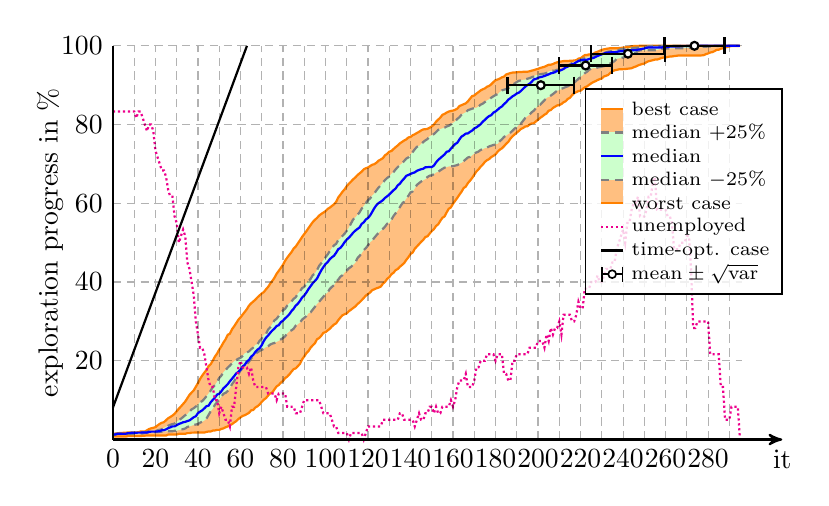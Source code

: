 \begin{tikzpicture}[thick]


% plot data, scaled to 8cm
\begin{scope}[yscale=0.05, xscale=0.027]
\draw[draw=orange, fill=orange!50] (0.00, 0.74) -- (1.00, 0.76) -- (2.00, 0.76) -- (3.00, 0.76) -- (4.00, 0.76) -- (5.00, 0.76) -- (6.00, 0.76) -- (7.00, 0.87) -- (8.00, 0.87) -- (9.00, 0.87) -- (10.00, 0.87) -- (11.00, 0.87) -- (12.00, 0.87) -- (13.00, 0.87) -- (14.00, 0.98) -- (15.00, 0.98) -- (16.00, 1.03) -- (17.00, 1.03) -- (18.00, 1.03) -- (19.00, 1.03) -- (20.00, 1.03) -- (21.00, 1.03) -- (22.00, 1.03) -- (23.00, 1.03) -- (24.00, 1.03) -- (25.00, 1.03) -- (26.00, 1.27) -- (27.00, 1.29) -- (28.00, 1.29) -- (29.00, 1.29) -- (30.00, 1.29) -- (31.00, 1.45) -- (32.00, 1.45) -- (33.00, 1.45) -- (34.00, 1.45) -- (35.00, 1.63) -- (36.00, 1.63) -- (37.00, 1.76) -- (38.00, 1.76) -- (39.00, 1.78) -- (40.00, 1.78) -- (41.00, 1.78) -- (42.00, 1.78) -- (43.00, 1.78) -- (44.00, 1.94) -- (45.00, 2.05) -- (46.00, 2.05) -- (47.00, 2.27) -- (48.00, 2.32) -- (49.00, 2.45) -- (50.00, 2.45) -- (51.00, 2.70) -- (52.00, 2.83) -- (53.00, 3.12) -- (54.00, 3.32) -- (55.00, 3.68) -- (56.00, 3.90) -- (57.00, 4.33) -- (58.00, 4.66) -- (59.00, 5.20) -- (60.00, 5.62) -- (61.00, 6.00) -- (62.00, 6.18) -- (63.00, 6.47) -- (64.00, 6.78) -- (65.00, 7.40) -- (66.00, 7.51) -- (67.00, 8.14) -- (68.00, 8.45) -- (69.00, 8.92) -- (70.00, 9.57) -- (71.00, 10.12) -- (72.00, 10.52) -- (73.00, 11.17) -- (74.00, 11.73) -- (75.00, 11.95) -- (76.00, 12.75) -- (77.00, 13.49) -- (78.00, 13.85) -- (79.00, 14.47) -- (80.00, 14.87) -- (81.00, 15.59) -- (82.00, 15.99) -- (83.00, 16.54) -- (84.00, 17.24) -- (85.00, 17.88) -- (86.00, 18.08) -- (87.00, 18.64) -- (88.00, 19.24) -- (89.00, 20.36) -- (90.00, 21.11) -- (91.00, 21.94) -- (92.00, 22.47) -- (93.00, 23.34) -- (94.00, 23.92) -- (95.00, 24.44) -- (96.00, 25.46) -- (97.00, 25.77) -- (98.00, 26.35) -- (99.00, 27.11) -- (100.00, 27.27) -- (101.00, 27.71) -- (102.00, 28.14) -- (103.00, 28.70) -- (104.00, 29.21) -- (105.00, 29.52) -- (106.00, 30.30) -- (107.00, 30.97) -- (108.00, 31.57) -- (109.00, 31.84) -- (110.00, 32.04) -- (111.00, 32.60) -- (112.00, 32.98) -- (113.00, 33.40) -- (114.00, 33.78) -- (115.00, 34.38) -- (116.00, 34.83) -- (117.00, 35.38) -- (118.00, 35.96) -- (119.00, 36.57) -- (120.00, 36.95) -- (121.00, 37.37) -- (122.00, 37.95) -- (123.00, 38.17) -- (124.00, 38.42) -- (125.00, 38.60) -- (126.00, 38.84) -- (127.00, 39.58) -- (128.00, 40.04) -- (129.00, 40.80) -- (130.00, 41.23) -- (131.00, 41.98) -- (132.00, 42.36) -- (133.00, 43.03) -- (134.00, 43.32) -- (135.00, 43.88) -- (136.00, 44.33) -- (137.00, 44.82) -- (138.00, 45.62) -- (139.00, 46.31) -- (140.00, 47.13) -- (141.00, 47.49) -- (142.00, 48.45) -- (143.00, 49.03) -- (144.00, 49.61) -- (145.00, 50.21) -- (146.00, 50.72) -- (147.00, 51.44) -- (148.00, 51.62) -- (149.00, 52.31) -- (150.00, 52.95) -- (151.00, 53.44) -- (152.00, 54.23) -- (153.00, 54.65) -- (154.00, 55.52) -- (155.00, 56.32) -- (156.00, 56.66) -- (157.00, 57.68) -- (158.00, 58.62) -- (159.00, 58.97) -- (160.00, 59.89) -- (161.00, 60.65) -- (162.00, 61.36) -- (163.00, 62.19) -- (164.00, 62.94) -- (165.00, 63.88) -- (166.00, 64.24) -- (167.00, 65.13) -- (168.00, 65.75) -- (169.00, 66.44) -- (170.00, 67.27) -- (171.00, 68.09) -- (172.00, 68.61) -- (173.00, 69.30) -- (174.00, 69.83) -- (175.00, 70.52) -- (176.00, 70.95) -- (177.00, 71.24) -- (178.00, 71.75) -- (179.00, 72.06) -- (180.00, 72.46) -- (181.00, 73.11) -- (182.00, 73.62) -- (183.00, 73.96) -- (184.00, 74.49) -- (185.00, 75.12) -- (186.00, 75.61) -- (187.00, 76.43) -- (188.00, 77.03) -- (189.00, 77.50) -- (190.00, 77.95) -- (191.00, 78.39) -- (192.00, 78.91) -- (193.00, 79.13) -- (194.00, 79.51) -- (195.00, 79.58) -- (196.00, 79.98) -- (197.00, 80.29) -- (198.00, 80.31) -- (199.00, 80.82) -- (200.00, 81.23) -- (201.00, 81.69) -- (202.00, 82.07) -- (203.00, 82.50) -- (204.00, 82.81) -- (205.00, 83.52) -- (206.00, 83.68) -- (207.00, 84.21) -- (208.00, 84.53) -- (209.00, 84.86) -- (210.00, 84.95) -- (211.00, 85.22) -- (212.00, 85.66) -- (213.00, 85.93) -- (214.00, 86.51) -- (215.00, 86.80) -- (216.00, 87.45) -- (217.00, 88.00) -- (218.00, 88.23) -- (219.00, 88.49) -- (220.00, 88.61) -- (221.00, 89.03) -- (222.00, 89.45) -- (223.00, 89.68) -- (224.00, 90.08) -- (225.00, 90.46) -- (226.00, 90.79) -- (227.00, 91.01) -- (228.00, 91.30) -- (229.00, 91.53) -- (230.00, 91.71) -- (231.00, 92.22) -- (232.00, 92.40) -- (233.00, 92.60) -- (234.00, 93.13) -- (235.00, 93.53) -- (236.00, 93.78) -- (237.00, 93.89) -- (238.00, 94.02) -- (239.00, 94.05) -- (240.00, 94.07) -- (241.00, 94.09) -- (242.00, 94.18) -- (243.00, 94.23) -- (244.00, 94.31) -- (245.00, 94.56) -- (246.00, 94.74) -- (247.00, 95.01) -- (248.00, 95.21) -- (249.00, 95.38) -- (250.00, 95.50) -- (251.00, 95.85) -- (252.00, 96.08) -- (253.00, 96.21) -- (254.00, 96.34) -- (255.00, 96.50) -- (256.00, 96.50) -- (257.00, 96.68) -- (258.00, 96.88) -- (259.00, 97.03) -- (260.00, 97.03) -- (261.00, 97.17) -- (262.00, 97.28) -- (263.00, 97.30) -- (264.00, 97.39) -- (265.00, 97.46) -- (266.00, 97.53) -- (267.00, 97.53) -- (268.00, 97.55) -- (269.00, 97.55) -- (270.00, 97.55) -- (271.00, 97.55) -- (272.00, 97.55) -- (273.00, 97.55) -- (274.00, 97.55) -- (275.00, 97.55) -- (276.00, 97.55) -- (277.00, 97.57) -- (278.00, 97.64) -- (279.00, 97.90) -- (280.00, 98.06) -- (281.00, 98.31) -- (282.00, 98.39) -- (283.00, 98.64) -- (284.00, 98.97) -- (285.00, 99.00) -- (286.00, 99.26) -- (287.00, 99.38) -- (288.00, 99.60) -- (289.00, 99.69) -- (290.00, 99.87) -- (291.00, 99.93) -- (292.00, 99.93) -- (293.00, 99.93) -- (294.00, 99.93) -- (295.00, 100.00) -- (295.00, 100.00) -- (294.00, 100.00) -- (293.00, 100.00) -- (292.00, 100.00) -- (291.00, 100.00) -- (290.00, 100.00) -- (289.00, 100.00) -- (288.00, 100.00) -- (287.00, 100.00) -- (286.00, 100.00) -- (285.00, 100.00) -- (284.00, 100.00) -- (283.00, 100.00) -- (282.00, 100.00) -- (281.00, 100.00) -- (280.00, 100.00) -- (279.00, 100.00) -- (278.00, 100.00) -- (277.00, 100.00) -- (276.00, 100.00) -- (275.00, 100.00) -- (274.00, 100.00) -- (273.00, 100.00) -- (272.00, 100.00) -- (271.00, 100.00) -- (270.00, 100.00) -- (269.00, 100.00) -- (268.00, 100.00) -- (267.00, 100.00) -- (266.00, 100.00) -- (265.00, 100.00) -- (264.00, 100.00) -- (263.00, 100.00) -- (262.00, 100.00) -- (261.00, 100.00) -- (260.00, 100.00) -- (259.00, 100.00) -- (258.00, 100.00) -- (257.00, 100.00) -- (256.00, 100.00) -- (255.00, 100.00) -- (254.00, 100.00) -- (253.00, 100.00) -- (252.00, 100.00) -- (251.00, 100.00) -- (250.00, 100.00) -- (249.00, 100.00) -- (248.00, 100.00) -- (247.00, 99.98) -- (246.00, 99.96) -- (245.00, 99.93) -- (244.00, 99.89) -- (243.00, 99.75) -- (242.00, 99.69) -- (241.00, 99.60) -- (240.00, 99.55) -- (239.00, 99.46) -- (238.00, 99.42) -- (237.00, 99.40) -- (236.00, 99.40) -- (235.00, 99.40) -- (234.00, 99.38) -- (233.00, 99.31) -- (232.00, 99.22) -- (231.00, 99.11) -- (230.00, 98.95) -- (229.00, 98.73) -- (228.00, 98.48) -- (227.00, 98.31) -- (226.00, 97.97) -- (225.00, 97.86) -- (224.00, 97.81) -- (223.00, 97.68) -- (222.00, 97.64) -- (221.00, 97.24) -- (220.00, 96.86) -- (219.00, 96.74) -- (218.00, 96.34) -- (217.00, 96.28) -- (216.00, 96.19) -- (215.00, 96.19) -- (214.00, 96.16) -- (213.00, 96.16) -- (212.00, 96.12) -- (211.00, 96.03) -- (210.00, 95.94) -- (209.00, 95.81) -- (208.00, 95.63) -- (207.00, 95.36) -- (206.00, 95.21) -- (205.00, 95.18) -- (204.00, 94.92) -- (203.00, 94.67) -- (202.00, 94.52) -- (201.00, 94.38) -- (200.00, 94.14) -- (199.00, 94.00) -- (198.00, 93.82) -- (197.00, 93.69) -- (196.00, 93.53) -- (195.00, 93.42) -- (194.00, 93.42) -- (193.00, 93.40) -- (192.00, 93.33) -- (191.00, 93.33) -- (190.00, 93.29) -- (189.00, 93.22) -- (188.00, 93.20) -- (187.00, 93.07) -- (186.00, 92.89) -- (185.00, 92.71) -- (184.00, 92.17) -- (183.00, 92.00) -- (182.00, 91.68) -- (181.00, 91.44) -- (180.00, 91.26) -- (179.00, 90.79) -- (178.00, 90.23) -- (177.00, 89.81) -- (176.00, 89.61) -- (175.00, 89.19) -- (174.00, 88.96) -- (173.00, 88.67) -- (172.00, 88.25) -- (171.00, 87.85) -- (170.00, 87.38) -- (169.00, 87.22) -- (168.00, 86.58) -- (167.00, 85.89) -- (166.00, 85.40) -- (165.00, 85.15) -- (164.00, 84.93) -- (163.00, 84.68) -- (162.00, 84.04) -- (161.00, 83.75) -- (160.00, 83.55) -- (159.00, 83.46) -- (158.00, 83.30) -- (157.00, 83.05) -- (156.00, 82.70) -- (155.00, 82.47) -- (154.00, 81.76) -- (153.00, 81.25) -- (152.00, 80.71) -- (151.00, 80.00) -- (150.00, 79.53) -- (149.00, 79.18) -- (148.00, 78.91) -- (147.00, 78.82) -- (146.00, 78.77) -- (145.00, 78.51) -- (144.00, 78.15) -- (143.00, 77.86) -- (142.00, 77.53) -- (141.00, 77.28) -- (140.00, 76.86) -- (139.00, 76.72) -- (138.00, 76.23) -- (137.00, 75.94) -- (136.00, 75.59) -- (135.00, 75.23) -- (134.00, 74.69) -- (133.00, 74.27) -- (132.00, 73.78) -- (131.00, 73.27) -- (130.00, 73.11) -- (129.00, 72.55) -- (128.00, 72.20) -- (127.00, 71.46) -- (126.00, 71.13) -- (125.00, 70.84) -- (124.00, 70.32) -- (123.00, 69.94) -- (122.00, 69.79) -- (121.00, 69.45) -- (120.00, 69.10) -- (119.00, 68.90) -- (118.00, 68.63) -- (117.00, 68.03) -- (116.00, 67.60) -- (115.00, 67.13) -- (114.00, 66.56) -- (113.00, 66.09) -- (112.00, 65.51) -- (111.00, 64.97) -- (110.00, 64.35) -- (109.00, 63.55) -- (108.00, 62.94) -- (107.00, 62.19) -- (106.00, 61.49) -- (105.00, 60.36) -- (104.00, 59.75) -- (103.00, 59.31) -- (102.00, 58.89) -- (101.00, 58.57) -- (100.00, 57.99) -- (99.00, 57.64) -- (98.00, 57.30) -- (97.00, 56.88) -- (96.00, 56.28) -- (95.00, 55.79) -- (94.00, 55.23) -- (93.00, 54.47) -- (92.00, 53.71) -- (91.00, 52.91) -- (90.00, 52.20) -- (89.00, 51.46) -- (88.00, 50.61) -- (87.00, 49.83) -- (86.00, 49.01) -- (85.00, 48.49) -- (84.00, 47.60) -- (83.00, 46.93) -- (82.00, 46.20) -- (81.00, 45.40) -- (80.00, 44.39) -- (79.00, 43.59) -- (78.00, 42.85) -- (77.00, 42.10) -- (76.00, 41.11) -- (75.00, 40.31) -- (74.00, 39.60) -- (73.00, 38.77) -- (72.00, 38.15) -- (71.00, 37.46) -- (70.00, 37.10) -- (69.00, 36.61) -- (68.00, 36.10) -- (67.00, 35.52) -- (66.00, 35.05) -- (65.00, 34.60) -- (64.00, 34.00) -- (63.00, 33.11) -- (62.00, 32.40) -- (61.00, 31.73) -- (60.00, 31.01) -- (59.00, 30.43) -- (58.00, 29.57) -- (57.00, 28.74) -- (56.00, 28.00) -- (55.00, 26.87) -- (54.00, 26.60) -- (53.00, 25.46) -- (52.00, 24.66) -- (51.00, 23.68) -- (50.00, 22.85) -- (49.00, 21.83) -- (48.00, 21.07) -- (47.00, 20.07) -- (46.00, 19.15) -- (45.00, 18.64) -- (44.00, 17.64) -- (43.00, 16.99) -- (42.00, 16.25) -- (41.00, 15.41) -- (40.00, 14.31) -- (39.00, 13.42) -- (38.00, 12.49) -- (37.00, 11.93) -- (36.00, 11.35) -- (35.00, 10.50) -- (34.00, 9.65) -- (33.00, 9.03) -- (32.00, 8.41) -- (31.00, 7.85) -- (30.00, 7.18) -- (29.00, 6.53) -- (28.00, 6.09) -- (27.00, 5.73) -- (26.00, 5.42) -- (25.00, 4.93) -- (24.00, 4.41) -- (23.00, 4.26) -- (22.00, 3.97) -- (21.00, 3.59) -- (20.00, 3.14) -- (19.00, 2.99) -- (18.00, 2.85) -- (17.00, 2.68) -- (16.00, 2.34) -- (15.00, 2.03) -- (14.00, 2.03) -- (13.00, 2.03) -- (12.00, 1.87) -- (11.00, 1.81) -- (10.00, 1.81) -- (9.00, 1.81) -- (8.00, 1.81) -- (7.00, 1.81) -- (6.00, 1.72) -- (5.00, 1.72) -- (4.00, 1.65) -- (3.00, 1.65) -- (2.00, 1.58) -- (1.00, 1.49) -- (0.00, 1.32);
\draw[gray, densely dashed, fill=green!20] (0.00, 1.18) -- (1.00, 1.18) -- (2.00, 1.38) -- (3.00, 1.38) -- (4.00, 1.38) -- (5.00, 1.38) -- (6.00, 1.38) -- (7.00, 1.38) -- (8.00, 1.38) -- (9.00, 1.38) -- (10.00, 1.38) -- (11.00, 1.38) -- (12.00, 1.38) -- (13.00, 1.54) -- (14.00, 1.54) -- (15.00, 1.69) -- (16.00, 1.76) -- (17.00, 1.76) -- (18.00, 1.76) -- (19.00, 1.76) -- (20.00, 1.92) -- (21.00, 1.92) -- (22.00, 1.96) -- (23.00, 1.96) -- (24.00, 2.05) -- (25.00, 2.07) -- (26.00, 2.10) -- (27.00, 2.10) -- (28.00, 2.12) -- (29.00, 2.23) -- (30.00, 2.23) -- (31.00, 2.39) -- (32.00, 2.54) -- (33.00, 2.63) -- (34.00, 2.81) -- (35.00, 3.19) -- (36.00, 3.34) -- (37.00, 3.52) -- (38.00, 3.70) -- (39.00, 3.81) -- (40.00, 3.95) -- (41.00, 4.28) -- (42.00, 4.53) -- (43.00, 4.84) -- (44.00, 5.31) -- (45.00, 6.27) -- (46.00, 7.20) -- (47.00, 7.87) -- (48.00, 8.85) -- (49.00, 9.50) -- (50.00, 10.06) -- (51.00, 10.93) -- (52.00, 11.62) -- (53.00, 11.86) -- (54.00, 12.33) -- (55.00, 13.09) -- (56.00, 14.05) -- (57.00, 14.76) -- (58.00, 15.88) -- (59.00, 16.54) -- (60.00, 17.53) -- (61.00, 18.10) -- (62.00, 18.57) -- (63.00, 19.13) -- (64.00, 19.78) -- (65.00, 20.58) -- (66.00, 21.09) -- (67.00, 21.74) -- (68.00, 22.16) -- (69.00, 22.52) -- (70.00, 22.76) -- (71.00, 23.08) -- (72.00, 23.52) -- (73.00, 23.70) -- (74.00, 24.12) -- (75.00, 24.37) -- (76.00, 24.53) -- (77.00, 24.82) -- (78.00, 25.08) -- (79.00, 25.44) -- (80.00, 25.77) -- (81.00, 26.20) -- (82.00, 27.00) -- (83.00, 27.47) -- (84.00, 27.74) -- (85.00, 28.14) -- (86.00, 28.94) -- (87.00, 29.30) -- (88.00, 29.74) -- (89.00, 30.46) -- (90.00, 30.90) -- (91.00, 31.35) -- (92.00, 32.08) -- (93.00, 32.31) -- (94.00, 33.00) -- (95.00, 33.69) -- (96.00, 34.47) -- (97.00, 35.01) -- (98.00, 35.63) -- (99.00, 36.28) -- (100.00, 36.92) -- (101.00, 37.37) -- (102.00, 38.22) -- (103.00, 38.77) -- (104.00, 39.20) -- (105.00, 40.11) -- (106.00, 40.60) -- (107.00, 41.36) -- (108.00, 41.74) -- (109.00, 42.43) -- (110.00, 42.92) -- (111.00, 43.50) -- (112.00, 43.86) -- (113.00, 44.39) -- (114.00, 44.88) -- (115.00, 46.06) -- (116.00, 46.62) -- (117.00, 47.31) -- (118.00, 48.12) -- (119.00, 48.63) -- (120.00, 49.30) -- (121.00, 50.10) -- (122.00, 50.59) -- (123.00, 51.26) -- (124.00, 51.91) -- (125.00, 52.53) -- (126.00, 53.04) -- (127.00, 53.49) -- (128.00, 54.07) -- (129.00, 54.80) -- (130.00, 55.03) -- (131.00, 55.83) -- (132.00, 56.77) -- (133.00, 57.48) -- (134.00, 58.19) -- (135.00, 59.04) -- (136.00, 59.89) -- (137.00, 60.42) -- (138.00, 61.20) -- (139.00, 61.90) -- (140.00, 62.76) -- (141.00, 62.99) -- (142.00, 63.75) -- (143.00, 64.68) -- (144.00, 65.11) -- (145.00, 65.53) -- (146.00, 65.86) -- (147.00, 66.13) -- (148.00, 66.67) -- (149.00, 67.02) -- (150.00, 67.09) -- (151.00, 67.40) -- (152.00, 67.83) -- (153.00, 67.98) -- (154.00, 68.38) -- (155.00, 68.72) -- (156.00, 69.05) -- (157.00, 69.21) -- (158.00, 69.36) -- (159.00, 69.41) -- (160.00, 69.43) -- (161.00, 69.57) -- (162.00, 69.70) -- (163.00, 70.03) -- (164.00, 70.32) -- (165.00, 70.72) -- (166.00, 71.17) -- (167.00, 71.64) -- (168.00, 71.77) -- (169.00, 72.20) -- (170.00, 72.69) -- (171.00, 72.91) -- (172.00, 73.15) -- (173.00, 73.56) -- (174.00, 73.73) -- (175.00, 74.02) -- (176.00, 74.16) -- (177.00, 74.45) -- (178.00, 74.63) -- (179.00, 74.80) -- (180.00, 75.03) -- (181.00, 75.12) -- (182.00, 75.79) -- (183.00, 76.25) -- (184.00, 76.86) -- (185.00, 77.17) -- (186.00, 77.59) -- (187.00, 77.95) -- (188.00, 78.42) -- (189.00, 79.00) -- (190.00, 79.29) -- (191.00, 80.00) -- (192.00, 80.29) -- (193.00, 80.98) -- (194.00, 81.69) -- (195.00, 82.14) -- (196.00, 82.50) -- (197.00, 83.12) -- (198.00, 83.52) -- (199.00, 84.17) -- (200.00, 84.77) -- (201.00, 85.04) -- (202.00, 85.62) -- (203.00, 86.15) -- (204.00, 86.78) -- (205.00, 87.00) -- (206.00, 87.36) -- (207.00, 87.74) -- (208.00, 88.16) -- (209.00, 88.63) -- (210.00, 88.70) -- (211.00, 89.07) -- (212.00, 89.30) -- (213.00, 89.52) -- (214.00, 89.72) -- (215.00, 89.97) -- (216.00, 90.14) -- (217.00, 90.64) -- (218.00, 91.10) -- (219.00, 91.62) -- (220.00, 92.11) -- (221.00, 92.53) -- (222.00, 93.04) -- (223.00, 93.40) -- (224.00, 93.89) -- (225.00, 94.20) -- (226.00, 94.31) -- (227.00, 94.31) -- (228.00, 94.49) -- (229.00, 94.60) -- (230.00, 94.72) -- (231.00, 94.83) -- (232.00, 95.07) -- (233.00, 95.32) -- (234.00, 95.50) -- (235.00, 95.76) -- (236.00, 96.12) -- (237.00, 96.70) -- (238.00, 96.79) -- (239.00, 96.90) -- (240.00, 97.03) -- (241.00, 97.19) -- (242.00, 97.39) -- (243.00, 97.55) -- (244.00, 97.66) -- (245.00, 97.97) -- (246.00, 98.26) -- (247.00, 98.66) -- (248.00, 98.86) -- (249.00, 98.86) -- (250.00, 98.86) -- (251.00, 98.86) -- (252.00, 98.86) -- (253.00, 98.86) -- (254.00, 98.86) -- (255.00, 98.86) -- (256.00, 98.95) -- (257.00, 99.09) -- (258.00, 99.24) -- (259.00, 99.26) -- (260.00, 99.26) -- (261.00, 99.31) -- (262.00, 99.31) -- (263.00, 99.33) -- (264.00, 99.38) -- (265.00, 99.38) -- (266.00, 99.38) -- (267.00, 99.38) -- (268.00, 99.38) -- (269.00, 99.40) -- (270.00, 99.49) -- (271.00, 99.51) -- (272.00, 99.53) -- (273.00, 99.58) -- (274.00, 99.60) -- (275.00, 99.60) -- (276.00, 99.64) -- (277.00, 99.71) -- (278.00, 99.78) -- (279.00, 99.78) -- (280.00, 99.80) -- (281.00, 99.80) -- (282.00, 99.82) -- (283.00, 99.87) -- (284.00, 99.93) -- (285.00, 99.98) -- (286.00, 100.00) -- (287.00, 100.00) -- (288.00, 100.00) -- (289.00, 100.00) -- (290.00, 100.00) -- (291.00, 100.00) -- (292.00, 100.00) -- (293.00, 100.00) -- (294.00, 100.00) -- (295.00, 100.00) -- (295.00, 100.00) -- (294.00, 100.00) -- (293.00, 100.00) -- (292.00, 100.00) -- (291.00, 100.00) -- (290.00, 100.00) -- (289.00, 100.00) -- (288.00, 100.00) -- (287.00, 100.00) -- (286.00, 100.00) -- (285.00, 100.00) -- (284.00, 100.00) -- (283.00, 100.00) -- (282.00, 100.00) -- (281.00, 100.00) -- (280.00, 100.00) -- (279.00, 100.00) -- (278.00, 100.00) -- (277.00, 100.00) -- (276.00, 100.00) -- (275.00, 100.00) -- (274.00, 100.00) -- (273.00, 100.00) -- (272.00, 100.00) -- (271.00, 100.00) -- (270.00, 100.00) -- (269.00, 100.00) -- (268.00, 100.00) -- (267.00, 100.00) -- (266.00, 100.00) -- (265.00, 100.00) -- (264.00, 100.00) -- (263.00, 99.98) -- (262.00, 99.96) -- (261.00, 99.96) -- (260.00, 99.96) -- (259.00, 99.96) -- (258.00, 99.96) -- (257.00, 99.96) -- (256.00, 99.96) -- (255.00, 99.96) -- (254.00, 99.93) -- (253.00, 99.91) -- (252.00, 99.87) -- (251.00, 99.75) -- (250.00, 99.69) -- (249.00, 99.62) -- (248.00, 99.55) -- (247.00, 99.55) -- (246.00, 99.49) -- (245.00, 99.42) -- (244.00, 99.35) -- (243.00, 99.35) -- (242.00, 99.29) -- (241.00, 99.26) -- (240.00, 99.22) -- (239.00, 99.18) -- (238.00, 98.89) -- (237.00, 98.86) -- (236.00, 98.82) -- (235.00, 98.71) -- (234.00, 98.60) -- (233.00, 98.51) -- (232.00, 98.33) -- (231.00, 98.19) -- (230.00, 98.08) -- (229.00, 97.97) -- (228.00, 97.88) -- (227.00, 97.73) -- (226.00, 97.53) -- (225.00, 97.37) -- (224.00, 97.17) -- (223.00, 97.01) -- (222.00, 96.81) -- (221.00, 96.72) -- (220.00, 96.37) -- (219.00, 96.25) -- (218.00, 96.21) -- (217.00, 95.96) -- (216.00, 95.63) -- (215.00, 95.27) -- (214.00, 94.98) -- (213.00, 94.74) -- (212.00, 94.34) -- (211.00, 94.18) -- (210.00, 93.94) -- (209.00, 93.94) -- (208.00, 93.69) -- (207.00, 93.67) -- (206.00, 93.65) -- (205.00, 93.47) -- (204.00, 93.09) -- (203.00, 92.95) -- (202.00, 92.87) -- (201.00, 92.78) -- (200.00, 92.66) -- (199.00, 92.55) -- (198.00, 92.22) -- (197.00, 92.02) -- (196.00, 91.79) -- (195.00, 91.64) -- (194.00, 91.44) -- (193.00, 91.37) -- (192.00, 91.22) -- (191.00, 91.13) -- (190.00, 90.81) -- (189.00, 90.43) -- (188.00, 90.17) -- (187.00, 89.70) -- (186.00, 89.25) -- (185.00, 89.01) -- (184.00, 88.85) -- (183.00, 88.67) -- (182.00, 88.23) -- (181.00, 87.74) -- (180.00, 87.49) -- (179.00, 87.18) -- (178.00, 86.82) -- (177.00, 86.42) -- (176.00, 86.13) -- (175.00, 85.73) -- (174.00, 85.31) -- (173.00, 85.06) -- (172.00, 84.59) -- (171.00, 84.26) -- (170.00, 84.17) -- (169.00, 84.04) -- (168.00, 83.84) -- (167.00, 83.63) -- (166.00, 83.12) -- (165.00, 82.83) -- (164.00, 82.50) -- (163.00, 81.87) -- (162.00, 81.43) -- (161.00, 80.82) -- (160.00, 80.40) -- (159.00, 80.04) -- (158.00, 79.69) -- (157.00, 79.51) -- (156.00, 79.20) -- (155.00, 79.04) -- (154.00, 78.84) -- (153.00, 78.64) -- (152.00, 78.08) -- (151.00, 77.59) -- (150.00, 77.26) -- (149.00, 77.08) -- (148.00, 76.32) -- (147.00, 75.99) -- (146.00, 75.56) -- (145.00, 75.07) -- (144.00, 74.52) -- (143.00, 74.34) -- (142.00, 73.73) -- (141.00, 73.00) -- (140.00, 72.37) -- (139.00, 71.66) -- (138.00, 71.35) -- (137.00, 70.75) -- (136.00, 70.14) -- (135.00, 69.70) -- (134.00, 69.21) -- (133.00, 68.61) -- (132.00, 67.94) -- (131.00, 67.49) -- (130.00, 66.80) -- (129.00, 66.42) -- (128.00, 65.91) -- (127.00, 65.28) -- (126.00, 64.55) -- (125.00, 64.01) -- (124.00, 63.32) -- (123.00, 62.52) -- (122.00, 61.96) -- (121.00, 61.23) -- (120.00, 60.80) -- (119.00, 60.09) -- (118.00, 59.31) -- (117.00, 58.62) -- (116.00, 57.68) -- (115.00, 57.03) -- (114.00, 56.39) -- (113.00, 55.90) -- (112.00, 54.89) -- (111.00, 53.80) -- (110.00, 53.02) -- (109.00, 52.29) -- (108.00, 51.73) -- (107.00, 51.08) -- (106.00, 50.68) -- (105.00, 49.70) -- (104.00, 49.32) -- (103.00, 48.63) -- (102.00, 47.85) -- (101.00, 47.00) -- (100.00, 46.29) -- (99.00, 45.53) -- (98.00, 44.77) -- (97.00, 44.12) -- (96.00, 43.05) -- (95.00, 42.14) -- (94.00, 41.76) -- (93.00, 40.82) -- (92.00, 40.22) -- (91.00, 39.69) -- (90.00, 38.77) -- (89.00, 38.46) -- (88.00, 37.64) -- (87.00, 37.06) -- (86.00, 36.14) -- (85.00, 35.74) -- (84.00, 35.05) -- (83.00, 34.63) -- (82.00, 34.02) -- (81.00, 33.22) -- (80.00, 32.78) -- (79.00, 32.31) -- (78.00, 31.39) -- (77.00, 30.66) -- (76.00, 30.28) -- (75.00, 29.41) -- (74.00, 28.49) -- (73.00, 27.94) -- (72.00, 26.85) -- (71.00, 26.62) -- (70.00, 25.64) -- (69.00, 25.08) -- (68.00, 24.21) -- (67.00, 24.06) -- (66.00, 23.34) -- (65.00, 22.92) -- (64.00, 22.39) -- (63.00, 22.12) -- (62.00, 21.90) -- (61.00, 21.23) -- (60.00, 20.74) -- (59.00, 20.54) -- (58.00, 20.18) -- (57.00, 19.89) -- (56.00, 19.35) -- (55.00, 18.77) -- (54.00, 18.28) -- (53.00, 17.64) -- (52.00, 17.10) -- (51.00, 16.25) -- (50.00, 15.63) -- (49.00, 14.72) -- (48.00, 13.80) -- (47.00, 13.33) -- (46.00, 12.46) -- (45.00, 11.68) -- (44.00, 11.01) -- (43.00, 10.35) -- (42.00, 9.77) -- (41.00, 9.52) -- (40.00, 8.85) -- (39.00, 8.38) -- (38.00, 7.96) -- (37.00, 7.65) -- (36.00, 7.09) -- (35.00, 6.47) -- (34.00, 6.18) -- (33.00, 5.73) -- (32.00, 5.28) -- (31.00, 4.91) -- (30.00, 4.55) -- (29.00, 4.06) -- (28.00, 3.92) -- (27.00, 3.75) -- (26.00, 3.52) -- (25.00, 3.23) -- (24.00, 2.97) -- (23.00, 2.63) -- (22.00, 2.47) -- (21.00, 2.36) -- (20.00, 2.10) -- (19.00, 2.10) -- (18.00, 2.10) -- (17.00, 2.05) -- (16.00, 1.96) -- (15.00, 1.83) -- (14.00, 1.83) -- (13.00, 1.78) -- (12.00, 1.78) -- (11.00, 1.76) -- (10.00, 1.76) -- (9.00, 1.76) -- (8.00, 1.74) -- (7.00, 1.65) -- (6.00, 1.61) -- (5.00, 1.54) -- (4.00, 1.54) -- (3.00, 1.54) -- (2.00, 1.47) -- (1.00, 1.45) -- (0.00, 1.27);
\draw[blue] (0.00, 1.25) -- (1.00, 1.29) -- (2.00, 1.45) -- (3.00, 1.45) -- (4.00, 1.45) -- (5.00, 1.45) -- (6.00, 1.45) -- (7.00, 1.63) -- (8.00, 1.63) -- (9.00, 1.74) -- (10.00, 1.74) -- (11.00, 1.74) -- (12.00, 1.76) -- (13.00, 1.76) -- (14.00, 1.78) -- (15.00, 1.78) -- (16.00, 1.78) -- (17.00, 1.94) -- (18.00, 2.01) -- (19.00, 2.01) -- (20.00, 2.01) -- (21.00, 2.07) -- (22.00, 2.12) -- (23.00, 2.36) -- (24.00, 2.39) -- (25.00, 2.59) -- (26.00, 2.90) -- (27.00, 3.10) -- (28.00, 3.34) -- (29.00, 3.34) -- (30.00, 3.66) -- (31.00, 3.95) -- (32.00, 4.15) -- (33.00, 4.39) -- (34.00, 4.48) -- (35.00, 4.70) -- (36.00, 4.86) -- (37.00, 5.26) -- (38.00, 5.66) -- (39.00, 5.93) -- (40.00, 6.71) -- (41.00, 7.09) -- (42.00, 7.42) -- (43.00, 7.92) -- (44.00, 8.47) -- (45.00, 8.61) -- (46.00, 9.48) -- (47.00, 10.10) -- (48.00, 10.66) -- (49.00, 11.42) -- (50.00, 11.64) -- (51.00, 12.26) -- (52.00, 13.02) -- (53.00, 13.51) -- (54.00, 14.07) -- (55.00, 14.80) -- (56.00, 15.43) -- (57.00, 16.08) -- (58.00, 16.79) -- (59.00, 17.17) -- (60.00, 17.73) -- (61.00, 18.55) -- (62.00, 18.95) -- (63.00, 19.82) -- (64.00, 20.22) -- (65.00, 21.05) -- (66.00, 21.49) -- (67.00, 22.25) -- (68.00, 22.85) -- (69.00, 23.19) -- (70.00, 23.97) -- (71.00, 25.06) -- (72.00, 25.86) -- (73.00, 26.42) -- (74.00, 27.11) -- (75.00, 27.71) -- (76.00, 28.18) -- (77.00, 28.83) -- (78.00, 29.05) -- (79.00, 29.81) -- (80.00, 30.21) -- (81.00, 30.77) -- (82.00, 31.26) -- (83.00, 31.84) -- (84.00, 32.62) -- (85.00, 33.20) -- (86.00, 34.02) -- (87.00, 34.49) -- (88.00, 35.21) -- (89.00, 36.08) -- (90.00, 36.57) -- (91.00, 37.35) -- (92.00, 38.22) -- (93.00, 38.97) -- (94.00, 39.71) -- (95.00, 40.27) -- (96.00, 40.89) -- (97.00, 41.94) -- (98.00, 42.97) -- (99.00, 43.81) -- (100.00, 44.57) -- (101.00, 45.06) -- (102.00, 45.80) -- (103.00, 46.29) -- (104.00, 46.67) -- (105.00, 47.45) -- (106.00, 48.34) -- (107.00, 48.67) -- (108.00, 49.32) -- (109.00, 50.14) -- (110.00, 50.79) -- (111.00, 51.26) -- (112.00, 51.86) -- (113.00, 52.53) -- (114.00, 53.04) -- (115.00, 53.47) -- (116.00, 53.85) -- (117.00, 54.76) -- (118.00, 55.16) -- (119.00, 55.90) -- (120.00, 56.25) -- (121.00, 56.92) -- (122.00, 57.84) -- (123.00, 58.80) -- (124.00, 59.55) -- (125.00, 60.07) -- (126.00, 60.40) -- (127.00, 60.80) -- (128.00, 61.38) -- (129.00, 61.78) -- (130.00, 62.23) -- (131.00, 62.79) -- (132.00, 63.32) -- (133.00, 63.75) -- (134.00, 64.57) -- (135.00, 64.99) -- (136.00, 65.71) -- (137.00, 66.29) -- (138.00, 66.98) -- (139.00, 67.20) -- (140.00, 67.45) -- (141.00, 67.69) -- (142.00, 67.85) -- (143.00, 68.25) -- (144.00, 68.47) -- (145.00, 68.65) -- (146.00, 68.78) -- (147.00, 69.14) -- (148.00, 69.19) -- (149.00, 69.21) -- (150.00, 69.21) -- (151.00, 69.59) -- (152.00, 70.39) -- (153.00, 71.01) -- (154.00, 71.48) -- (155.00, 71.95) -- (156.00, 72.40) -- (157.00, 73.09) -- (158.00, 73.22) -- (159.00, 73.87) -- (160.00, 74.49) -- (161.00, 75.05) -- (162.00, 75.36) -- (163.00, 76.21) -- (164.00, 76.95) -- (165.00, 77.28) -- (166.00, 77.70) -- (167.00, 77.75) -- (168.00, 78.15) -- (169.00, 78.48) -- (170.00, 79.02) -- (171.00, 79.29) -- (172.00, 79.67) -- (173.00, 80.09) -- (174.00, 80.74) -- (175.00, 81.18) -- (176.00, 81.74) -- (177.00, 82.16) -- (178.00, 82.39) -- (179.00, 83.03) -- (180.00, 83.32) -- (181.00, 83.77) -- (182.00, 84.26) -- (183.00, 84.59) -- (184.00, 85.20) -- (185.00, 85.66) -- (186.00, 86.33) -- (187.00, 86.69) -- (188.00, 87.18) -- (189.00, 87.47) -- (190.00, 87.89) -- (191.00, 88.12) -- (192.00, 88.56) -- (193.00, 89.12) -- (194.00, 89.61) -- (195.00, 90.03) -- (196.00, 90.37) -- (197.00, 90.84) -- (198.00, 91.46) -- (199.00, 91.59) -- (200.00, 91.86) -- (201.00, 92.04) -- (202.00, 92.15) -- (203.00, 92.33) -- (204.00, 92.55) -- (205.00, 92.75) -- (206.00, 93.02) -- (207.00, 93.11) -- (208.00, 93.31) -- (209.00, 93.62) -- (210.00, 93.65) -- (211.00, 93.87) -- (212.00, 94.11) -- (213.00, 94.52) -- (214.00, 94.72) -- (215.00, 95.05) -- (216.00, 95.30) -- (217.00, 95.47) -- (218.00, 95.85) -- (219.00, 96.12) -- (220.00, 96.32) -- (221.00, 96.37) -- (222.00, 96.45) -- (223.00, 96.45) -- (224.00, 96.66) -- (225.00, 96.81) -- (226.00, 96.90) -- (227.00, 97.17) -- (228.00, 97.41) -- (229.00, 97.64) -- (230.00, 97.84) -- (231.00, 98.04) -- (232.00, 98.22) -- (233.00, 98.28) -- (234.00, 98.33) -- (235.00, 98.37) -- (236.00, 98.37) -- (237.00, 98.46) -- (238.00, 98.55) -- (239.00, 98.64) -- (240.00, 98.64) -- (241.00, 98.82) -- (242.00, 98.84) -- (243.00, 98.89) -- (244.00, 98.89) -- (245.00, 98.89) -- (246.00, 98.91) -- (247.00, 99.04) -- (248.00, 99.11) -- (249.00, 99.22) -- (250.00, 99.31) -- (251.00, 99.49) -- (252.00, 99.58) -- (253.00, 99.58) -- (254.00, 99.58) -- (255.00, 99.58) -- (256.00, 99.58) -- (257.00, 99.58) -- (258.00, 99.58) -- (259.00, 99.64) -- (260.00, 99.64) -- (261.00, 99.69) -- (262.00, 99.80) -- (263.00, 99.80) -- (264.00, 99.82) -- (265.00, 99.87) -- (266.00, 99.87) -- (267.00, 99.93) -- (268.00, 99.93) -- (269.00, 99.96) -- (270.00, 99.96) -- (271.00, 99.98) -- (272.00, 99.98) -- (273.00, 100.00) -- (274.00, 100.00) -- (275.00, 100.00) -- (276.00, 100.00) -- (277.00, 100.00) -- (278.00, 100.00) -- (279.00, 100.00) -- (280.00, 100.00) -- (281.00, 100.00) -- (282.00, 100.00) -- (283.00, 100.00) -- (284.00, 100.00) -- (285.00, 100.00) -- (286.00, 100.00) -- (287.00, 100.00) -- (288.00, 100.00) -- (289.00, 100.00) -- (290.00, 100.00) -- (291.00, 100.00) -- (292.00, 100.00) -- (293.00, 100.00) -- (294.00, 100.00) -- (295.00, 100.00);
\draw[densely dotted, magenta] (0.00, 83.33) -- (1.00, 83.33) -- (2.00, 83.33) -- (3.00, 83.33) -- (4.00, 83.33) -- (5.00, 83.33) -- (6.00, 83.33) -- (7.00, 83.33) -- (8.00, 83.33) -- (9.00, 83.33) -- (10.00, 83.33) -- (11.00, 81.67) -- (12.00, 83.33) -- (13.00, 83.33) -- (14.00, 81.67) -- (15.00, 80.00) -- (16.00, 78.33) -- (17.00, 80.00) -- (18.00, 80.00) -- (19.00, 78.33) -- (20.00, 73.33) -- (21.00, 71.67) -- (22.00, 70.00) -- (23.00, 68.33) -- (24.00, 68.33) -- (25.00, 66.67) -- (26.00, 63.33) -- (27.00, 61.67) -- (28.00, 61.67) -- (29.00, 56.67) -- (30.00, 55.00) -- (31.00, 50.00) -- (32.00, 51.67) -- (33.00, 53.33) -- (34.00, 51.67) -- (35.00, 45.00) -- (36.00, 43.33) -- (37.00, 40.00) -- (38.00, 36.67) -- (39.00, 30.00) -- (40.00, 26.67) -- (41.00, 23.33) -- (42.00, 23.33) -- (43.00, 21.67) -- (44.00, 18.33) -- (45.00, 15.00) -- (46.00, 13.33) -- (47.00, 13.33) -- (48.00, 10.00) -- (49.00, 10.00) -- (50.00, 6.67) -- (51.00, 8.33) -- (52.00, 6.67) -- (53.00, 5.00) -- (54.00, 5.00) -- (55.00, 3.33) -- (56.00, 8.33) -- (57.00, 8.33) -- (58.00, 13.33) -- (59.00, 18.33) -- (60.00, 20.00) -- (61.00, 18.33) -- (62.00, 18.33) -- (63.00, 18.33) -- (64.00, 16.67) -- (65.00, 18.33) -- (66.00, 15.00) -- (67.00, 13.33) -- (68.00, 13.33) -- (69.00, 13.33) -- (70.00, 13.33) -- (71.00, 13.33) -- (72.00, 13.33) -- (73.00, 11.67) -- (74.00, 11.67) -- (75.00, 11.67) -- (76.00, 11.67) -- (77.00, 10.00) -- (78.00, 11.67) -- (79.00, 11.67) -- (80.00, 11.67) -- (81.00, 11.67) -- (82.00, 8.33) -- (83.00, 8.33) -- (84.00, 8.33) -- (85.00, 8.33) -- (86.00, 6.67) -- (87.00, 6.67) -- (88.00, 6.67) -- (89.00, 8.33) -- (90.00, 10.00) -- (91.00, 10.00) -- (92.00, 10.00) -- (93.00, 10.00) -- (94.00, 10.00) -- (95.00, 10.00) -- (96.00, 10.00) -- (97.00, 10.00) -- (98.00, 8.33) -- (99.00, 6.67) -- (100.00, 6.67) -- (101.00, 6.67) -- (102.00, 6.67) -- (103.00, 5.00) -- (104.00, 3.33) -- (105.00, 3.33) -- (106.00, 1.67) -- (107.00, 1.67) -- (108.00, 1.67) -- (109.00, 1.67) -- (110.00, 1.67) -- (111.00, 0.00) -- (112.00, 1.67) -- (113.00, 1.67) -- (114.00, 1.67) -- (115.00, 1.67) -- (116.00, 1.67) -- (117.00, 1.67) -- (118.00, 0.00) -- (119.00, 1.67) -- (120.00, 3.33) -- (121.00, 3.33) -- (122.00, 3.33) -- (123.00, 3.33) -- (124.00, 3.33) -- (125.00, 3.33) -- (126.00, 3.33) -- (127.00, 5.00) -- (128.00, 5.00) -- (129.00, 5.00) -- (130.00, 5.00) -- (131.00, 5.00) -- (132.00, 5.00) -- (133.00, 5.00) -- (134.00, 5.00) -- (135.00, 6.67) -- (136.00, 6.67) -- (137.00, 5.00) -- (138.00, 5.00) -- (139.00, 5.00) -- (140.00, 5.00) -- (141.00, 5.00) -- (142.00, 3.33) -- (143.00, 5.00) -- (144.00, 6.67) -- (145.00, 5.00) -- (146.00, 5.00) -- (147.00, 6.67) -- (148.00, 6.67) -- (149.00, 8.33) -- (150.00, 8.33) -- (151.00, 6.67) -- (152.00, 8.33) -- (153.00, 6.67) -- (154.00, 6.67) -- (155.00, 8.33) -- (156.00, 8.33) -- (157.00, 8.33) -- (158.00, 8.33) -- (159.00, 10.00) -- (160.00, 8.33) -- (161.00, 10.00) -- (162.00, 13.33) -- (163.00, 15.00) -- (164.00, 15.00) -- (165.00, 15.00) -- (166.00, 16.67) -- (167.00, 13.33) -- (168.00, 13.33) -- (169.00, 13.33) -- (170.00, 15.00) -- (171.00, 18.33) -- (172.00, 18.33) -- (173.00, 20.00) -- (174.00, 20.00) -- (175.00, 20.00) -- (176.00, 21.67) -- (177.00, 21.67) -- (178.00, 21.67) -- (179.00, 21.67) -- (180.00, 20.00) -- (181.00, 21.67) -- (182.00, 21.67) -- (183.00, 21.67) -- (184.00, 16.67) -- (185.00, 16.67) -- (186.00, 15.00) -- (187.00, 15.00) -- (188.00, 20.00) -- (189.00, 20.00) -- (190.00, 21.67) -- (191.00, 21.67) -- (192.00, 21.67) -- (193.00, 21.67) -- (194.00, 21.67) -- (195.00, 21.67) -- (196.00, 23.33) -- (197.00, 23.33) -- (198.00, 23.33) -- (199.00, 23.33) -- (200.00, 25.00) -- (201.00, 25.00) -- (202.00, 25.00) -- (203.00, 23.33) -- (204.00, 26.67) -- (205.00, 25.00) -- (206.00, 28.33) -- (207.00, 26.67) -- (208.00, 28.33) -- (209.00, 28.33) -- (210.00, 30.00) -- (211.00, 26.67) -- (212.00, 31.67) -- (213.00, 31.67) -- (214.00, 31.67) -- (215.00, 31.67) -- (216.00, 30.00) -- (217.00, 30.00) -- (218.00, 31.67) -- (219.00, 35.00) -- (220.00, 33.33) -- (221.00, 33.33) -- (222.00, 38.33) -- (223.00, 38.33) -- (224.00, 38.33) -- (225.00, 40.00) -- (226.00, 40.00) -- (227.00, 40.00) -- (228.00, 41.67) -- (229.00, 40.00) -- (230.00, 40.00) -- (231.00, 41.67) -- (232.00, 43.33) -- (233.00, 43.33) -- (234.00, 43.33) -- (235.00, 45.00) -- (236.00, 45.00) -- (237.00, 48.33) -- (238.00, 50.00) -- (239.00, 51.67) -- (240.00, 53.33) -- (241.00, 50.00) -- (242.00, 55.00) -- (243.00, 55.00) -- (244.00, 58.33) -- (245.00, 60.00) -- (246.00, 60.00) -- (247.00, 61.67) -- (248.00, 56.67) -- (249.00, 56.67) -- (250.00, 56.67) -- (251.00, 58.33) -- (252.00, 61.67) -- (253.00, 61.67) -- (254.00, 65.00) -- (255.00, 66.67) -- (256.00, 58.33) -- (257.00, 58.33) -- (258.00, 58.33) -- (259.00, 58.33) -- (260.00, 58.33) -- (261.00, 56.67) -- (262.00, 56.67) -- (263.00, 55.00) -- (264.00, 48.33) -- (265.00, 48.33) -- (266.00, 48.33) -- (267.00, 50.00) -- (268.00, 50.00) -- (269.00, 50.00) -- (270.00, 51.67) -- (271.00, 51.67) -- (272.00, 43.33) -- (273.00, 28.33) -- (274.00, 28.33) -- (275.00, 30.00) -- (276.00, 30.00) -- (277.00, 30.00) -- (278.00, 30.00) -- (279.00, 30.00) -- (280.00, 30.00) -- (281.00, 21.67) -- (282.00, 21.67) -- (283.00, 21.67) -- (284.00, 21.67) -- (285.00, 21.67) -- (286.00, 13.33) -- (287.00, 13.33) -- (288.00, 5.00) -- (289.00, 5.00) -- (290.00, 5.00) -- (291.00, 8.33) -- (292.00, 8.33) -- (293.00, 8.33) -- (294.00, 8.33) -- (295.00, 0.00);
\draw[black] (0.00, 8.16) -- (63.05, 100.00);
\draw[densely dashed, thin, black, ystep=20, xstep=10, opacity=0.3] (0, 0) grid (296, 100);
% axis lables
\node[below] at (0, 0) {0};
\node[below] at (20, 0) {20};
\node[below] at (40, 0) {40};
\node[below] at (60, 0) {60};
\node[below] at (80, 0) {80};
\node[below] at (100, 0) {100};
\node[below] at (120, 0) {120};
\node[below] at (140, 0) {140};
\node[below] at (160, 0) {160};
\node[below] at (180, 0) {180};
\node[below] at (200, 0) {200};
\node[below] at (220, 0) {220};
\node[below] at (240, 0) {240};
\node[below] at (260, 0) {260};
\node[below] at (280, 0) {280};
\draw[|-|] (185.127, 90) -- (217.473, 90);
\node[draw, circle, fill=white, inner sep=0mm, minimum size=1mm] at (201.3, 90) {};
% 90: 201.3  +-  16.173
\draw[|-|] (209.317, 95) -- (235.483, 95);
\node[draw, circle, fill=white, inner sep=0mm, minimum size=1mm] at (222.4, 95) {};
% 95: 222.4  +-  13.083
\draw[|-|] (224.226, 98) -- (260.374, 98);
\node[draw, circle, fill=white, inner sep=0mm, minimum size=1mm] at (242.3, 98) {};
% 98: 242.3  +-  18.074
\draw[|-|] (258.939, 100) -- (288.261, 100);
\node[draw, circle, fill=white, inner sep=0mm, minimum size=1mm] at (273.6, 100) {};
% 100: 273.6  +-  14.661
\end{scope}


% axes lables
\begin{scope}[yscale=0.05]
\draw (0.00, 0.00) -- (0.00, 100.00);
\node[left] at (0, 20) {20};
\node[left] at (0, 40) {40};
\node[left] at (0, 60) {60};
\node[left] at (0, 80) {80};
\node[left] at (0, 100) {100};
\node[rotate=90] at (-0.8, 50) {exploration progress in \%};
\draw[->, >=stealth'] (0.00, 0.00) -- (8.50, 0.00);
\node[below] at (8.5, 0) {it};
\end{scope}


% legend
\begin{scope}[xshift=6cm, yshift=2.5cm]
\draw[semithick, fill=white, fill opacity=0.8] (0, -0.65) rectangle +(2.5, 2.6);
\scriptsize
\draw[semithick,|-|] (0.2, -.4) -- +(0.28, 0) node[right, black] {$\text{mean} \pm \sqrt{\text{var}}$};
\node[semithick,draw, circle, fill=white, inner sep=0mm, minimum size=1mm] at (0.34, -0.4) {};
\draw (0.2, -.1) -- +(0.28, 0) node[right, black] {time-opt. case};
\draw[magenta, densely dotted] (0.2, 0.2) -- +(0.28, 0) node[right, black] {unemployed};
\fill[orange!50] (0.2, 0.5) rectangle +(0.28, 1.2);
\fill[green!20] (0.2, 0.8) rectangle +(0.28, 0.6);
\draw[orange] (0.2, 1.7) -- +(0.28, 0) node[right, black] {best case};
\draw[gray, densely dashed] (0.2, 1.4) -- +(0.28, 0) node[right, black] {median $+25\%$};
\draw[blue] (0.2, 1.1) -- +(0.28, 0) node[right, black] {median};
\draw[gray, densely dashed] (0.2, 0.8) -- +(0.28, 0) node[right, black] {median $-25\%$};
\draw[orange] (0.2, 0.5) -- +(0.28, 0) node[right, black] {worst case};
\end{scope}
\end{tikzpicture}
